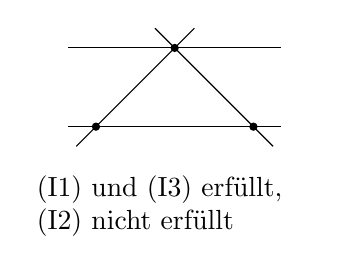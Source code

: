 \begin{tikzpicture}
	\fill [color=black] (0,0) circle (1.5pt);
	\fill [color=black] (2,0) circle (1.5pt);
	\fill [color=black] (1,1) circle (1.5pt);
	\draw (-0.25,-0.25) -- (1.25,1.25);
	\draw (0.75,1.25) -- (2.25,-0.25);
	\draw (-0.35,0) -- (2.35,0);
	\draw (-0.35,1) -- (2.35,1);
	\draw (1,-0.5) node[anchor=north, text width=3.5cm] {(I1) und (I3) erfüllt, (I2) nicht erfüllt};
\end{tikzpicture}
